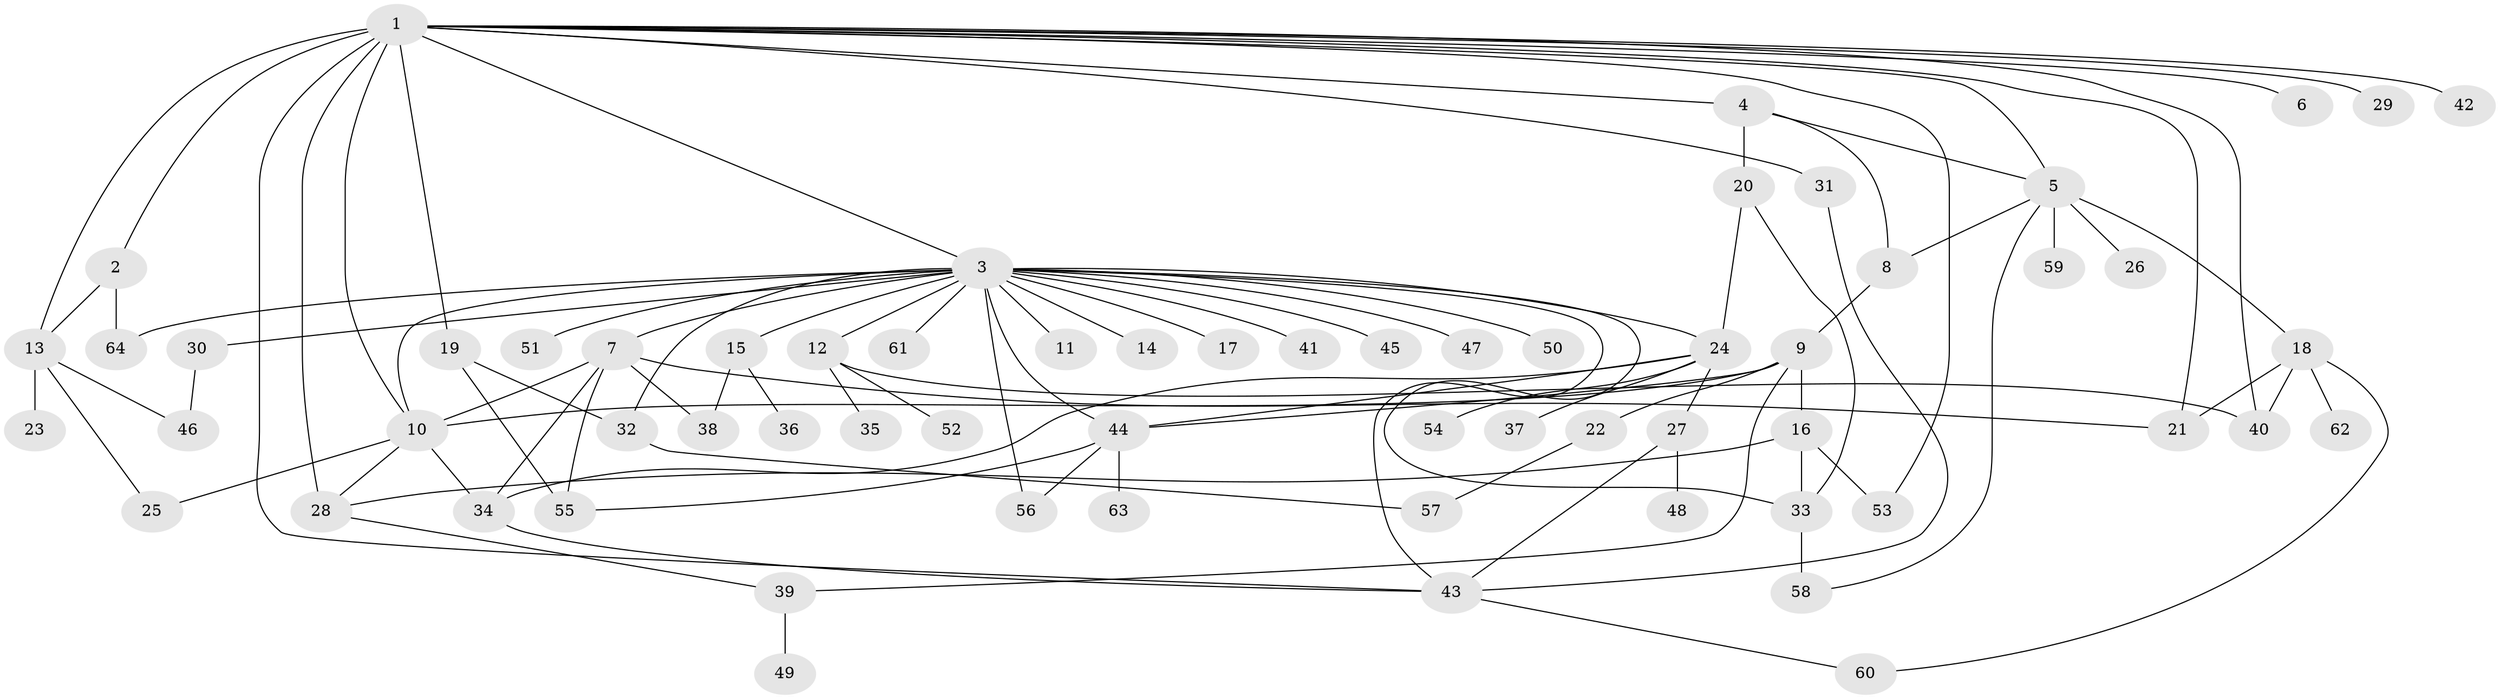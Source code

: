 // original degree distribution, {23: 0.0078125, 4: 0.0546875, 25: 0.0078125, 8: 0.0234375, 10: 0.0078125, 2: 0.2265625, 15: 0.0078125, 1: 0.5078125, 6: 0.03125, 7: 0.015625, 5: 0.0390625, 3: 0.0703125}
// Generated by graph-tools (version 1.1) at 2025/35/03/09/25 02:35:41]
// undirected, 64 vertices, 99 edges
graph export_dot {
graph [start="1"]
  node [color=gray90,style=filled];
  1;
  2;
  3;
  4;
  5;
  6;
  7;
  8;
  9;
  10;
  11;
  12;
  13;
  14;
  15;
  16;
  17;
  18;
  19;
  20;
  21;
  22;
  23;
  24;
  25;
  26;
  27;
  28;
  29;
  30;
  31;
  32;
  33;
  34;
  35;
  36;
  37;
  38;
  39;
  40;
  41;
  42;
  43;
  44;
  45;
  46;
  47;
  48;
  49;
  50;
  51;
  52;
  53;
  54;
  55;
  56;
  57;
  58;
  59;
  60;
  61;
  62;
  63;
  64;
  1 -- 2 [weight=1.0];
  1 -- 3 [weight=1.0];
  1 -- 4 [weight=1.0];
  1 -- 5 [weight=1.0];
  1 -- 6 [weight=1.0];
  1 -- 10 [weight=1.0];
  1 -- 13 [weight=1.0];
  1 -- 19 [weight=1.0];
  1 -- 21 [weight=1.0];
  1 -- 28 [weight=7.0];
  1 -- 29 [weight=1.0];
  1 -- 31 [weight=1.0];
  1 -- 40 [weight=1.0];
  1 -- 42 [weight=1.0];
  1 -- 43 [weight=1.0];
  1 -- 53 [weight=1.0];
  2 -- 13 [weight=1.0];
  2 -- 64 [weight=1.0];
  3 -- 7 [weight=1.0];
  3 -- 10 [weight=1.0];
  3 -- 11 [weight=1.0];
  3 -- 12 [weight=1.0];
  3 -- 14 [weight=1.0];
  3 -- 15 [weight=1.0];
  3 -- 17 [weight=1.0];
  3 -- 24 [weight=1.0];
  3 -- 30 [weight=1.0];
  3 -- 32 [weight=1.0];
  3 -- 33 [weight=1.0];
  3 -- 41 [weight=1.0];
  3 -- 43 [weight=1.0];
  3 -- 44 [weight=1.0];
  3 -- 45 [weight=1.0];
  3 -- 47 [weight=1.0];
  3 -- 50 [weight=1.0];
  3 -- 51 [weight=1.0];
  3 -- 56 [weight=1.0];
  3 -- 61 [weight=1.0];
  3 -- 64 [weight=1.0];
  4 -- 5 [weight=1.0];
  4 -- 8 [weight=1.0];
  4 -- 20 [weight=3.0];
  5 -- 8 [weight=1.0];
  5 -- 18 [weight=1.0];
  5 -- 26 [weight=3.0];
  5 -- 58 [weight=1.0];
  5 -- 59 [weight=1.0];
  7 -- 10 [weight=8.0];
  7 -- 21 [weight=1.0];
  7 -- 34 [weight=1.0];
  7 -- 38 [weight=1.0];
  7 -- 55 [weight=1.0];
  8 -- 9 [weight=2.0];
  9 -- 10 [weight=1.0];
  9 -- 16 [weight=1.0];
  9 -- 22 [weight=1.0];
  9 -- 39 [weight=1.0];
  9 -- 44 [weight=1.0];
  10 -- 25 [weight=2.0];
  10 -- 28 [weight=1.0];
  10 -- 34 [weight=1.0];
  12 -- 35 [weight=1.0];
  12 -- 40 [weight=1.0];
  12 -- 52 [weight=1.0];
  13 -- 23 [weight=1.0];
  13 -- 25 [weight=2.0];
  13 -- 46 [weight=1.0];
  15 -- 36 [weight=1.0];
  15 -- 38 [weight=1.0];
  16 -- 28 [weight=1.0];
  16 -- 33 [weight=1.0];
  16 -- 53 [weight=1.0];
  18 -- 21 [weight=3.0];
  18 -- 40 [weight=2.0];
  18 -- 60 [weight=1.0];
  18 -- 62 [weight=1.0];
  19 -- 32 [weight=1.0];
  19 -- 55 [weight=3.0];
  20 -- 24 [weight=1.0];
  20 -- 33 [weight=1.0];
  22 -- 57 [weight=1.0];
  24 -- 27 [weight=1.0];
  24 -- 34 [weight=1.0];
  24 -- 37 [weight=1.0];
  24 -- 44 [weight=1.0];
  24 -- 54 [weight=1.0];
  27 -- 43 [weight=1.0];
  27 -- 48 [weight=1.0];
  28 -- 39 [weight=1.0];
  30 -- 46 [weight=1.0];
  31 -- 43 [weight=1.0];
  32 -- 57 [weight=1.0];
  33 -- 58 [weight=2.0];
  34 -- 43 [weight=1.0];
  39 -- 49 [weight=1.0];
  43 -- 60 [weight=1.0];
  44 -- 55 [weight=1.0];
  44 -- 56 [weight=1.0];
  44 -- 63 [weight=1.0];
}
